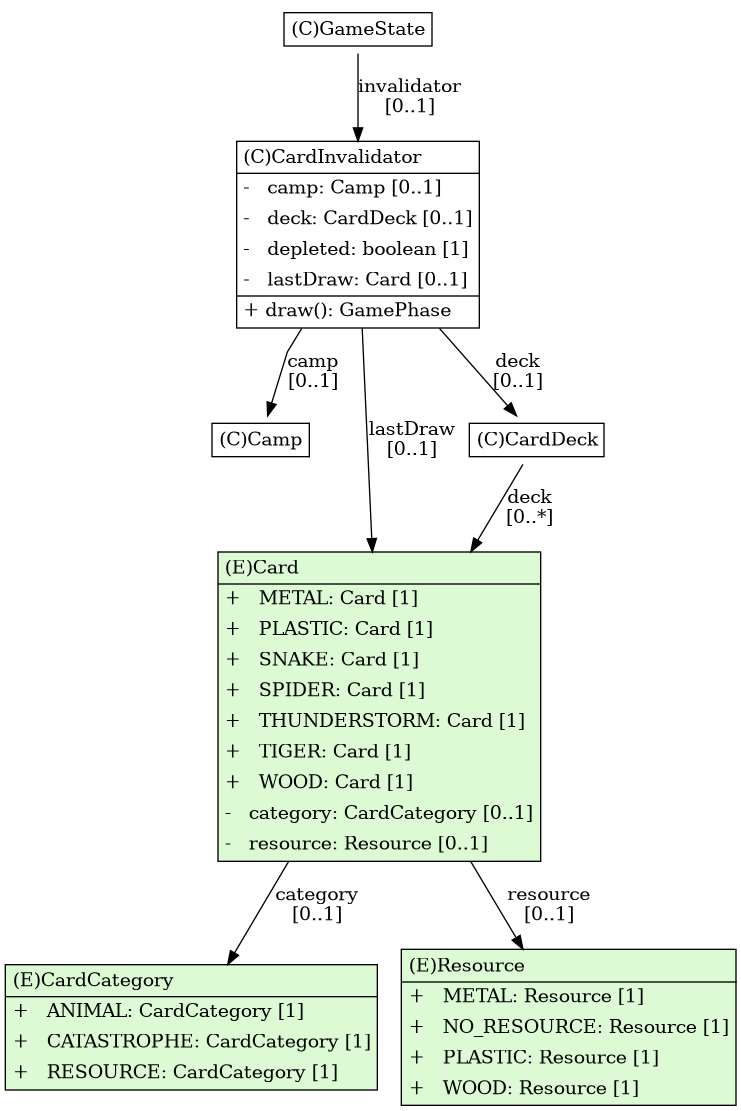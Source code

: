 @startuml

/' diagram meta data start
config=StructureConfiguration;
{
  "projectClassification": {
    "searchMode": "OpenProject", // OpenProject, AllProjects
    "includedProjects": "",
    "pathEndKeywords": "*.impl",
    "isClientPath": "",
    "isClientName": "",
    "isTestPath": "",
    "isTestName": "",
    "isMappingPath": "",
    "isMappingName": "",
    "isDataAccessPath": "",
    "isDataAccessName": "",
    "isDataStructurePath": "",
    "isDataStructureName": "",
    "isInterfaceStructuresPath": "",
    "isInterfaceStructuresName": "",
    "isEntryPointPath": "",
    "isEntryPointName": "",
    "treatFinalFieldsAsMandatory": false
  },
  "graphRestriction": {
    "classPackageExcludeFilter": "",
    "classPackageIncludeFilter": "",
    "classNameExcludeFilter": "",
    "classNameIncludeFilter": "",
    "methodNameExcludeFilter": "",
    "methodNameIncludeFilter": "",
    "removeByInheritance": "", // inheritance/annotation based filtering is done in a second step
    "removeByAnnotation": "",
    "removeByClassPackage": "", // cleanup the graph after inheritance/annotation based filtering is done
    "removeByClassName": "",
    "cutMappings": false,
    "cutEnum": false,
    "cutTests": true,
    "cutClient": true,
    "cutDataAccess": true,
    "cutInterfaceStructures": false,
    "cutDataStructures": true,
    "cutGetterAndSetter": true,
    "cutConstructors": true
  },
  "graphTraversal": {
    "forwardDepth": 2,
    "backwardDepth": 1,
    "classPackageExcludeFilter": "",
    "classPackageIncludeFilter": "",
    "classNameExcludeFilter": "",
    "classNameIncludeFilter": "",
    "methodNameExcludeFilter": "",
    "methodNameIncludeFilter": "",
    "hideMappings": false,
    "hideDataStructures": false,
    "hidePrivateMethods": false,
    "hideInterfaceCalls": false, // indirection: implementation -> interface (is hidden) -> implementation
    "onlyShowApplicationEntryPoints": false, // root node is included
    "useMethodCallsForStructureDiagram": "ForwardOnly" // ForwardOnly, BothDirections, No
  },
  "details": {
    "aggregation": "GroupByClass", // ByClass, GroupByClass, None
    "showClassGenericTypes": true,
    "showMethods": true,
    "showMethodParameterNames": true,
    "showMethodParameterTypes": true,
    "showMethodReturnType": true,
    "showPackageLevels": 0,
    "showDetailedClassStructure": true
  },
  "rootClass": "de.dhbw.karlsruhe.ase.application.CardInvalidator",
  "extensionCallbackMethod": "" // qualified.class.name#methodName - signature: public static String method(String)
}
diagram meta data end '/



digraph g {
    rankdir="TB"
    splines=polyline
    

'nodes 


Camp1135820194[
	label=<<TABLE BORDER="1" CELLBORDER="0" CELLPADDING="4" CELLSPACING="0">
<TR><TD ALIGN="LEFT" >(C)Camp</TD></TR>

</TABLE>>
	style=filled
	margin=0
	shape=plaintext
	fillcolor="#FFFFFF"
];

Card1697264569[
	label=<<TABLE BORDER="1" CELLBORDER="0" CELLPADDING="4" CELLSPACING="0">
<TR><TD ALIGN="LEFT" >(E)Card</TD></TR>
<HR/>
<TR><TD ALIGN="LEFT" >+   METAL: Card [1]</TD></TR>
<TR><TD ALIGN="LEFT" >+   PLASTIC: Card [1]</TD></TR>
<TR><TD ALIGN="LEFT" >+   SNAKE: Card [1]</TD></TR>
<TR><TD ALIGN="LEFT" >+   SPIDER: Card [1]</TD></TR>
<TR><TD ALIGN="LEFT" >+   THUNDERSTORM: Card [1]</TD></TR>
<TR><TD ALIGN="LEFT" >+   TIGER: Card [1]</TD></TR>
<TR><TD ALIGN="LEFT" >+   WOOD: Card [1]</TD></TR>
<TR><TD ALIGN="LEFT" >-   category: CardCategory [0..1]</TD></TR>
<TR><TD ALIGN="LEFT" >-   resource: Resource [0..1]</TD></TR>
</TABLE>>
	style=filled
	margin=0
	shape=plaintext
	fillcolor="#DCFBD5"
];

CardCategory1697264569[
	label=<<TABLE BORDER="1" CELLBORDER="0" CELLPADDING="4" CELLSPACING="0">
<TR><TD ALIGN="LEFT" >(E)CardCategory</TD></TR>
<HR/>
<TR><TD ALIGN="LEFT" >+   ANIMAL: CardCategory [1]</TD></TR>
<TR><TD ALIGN="LEFT" >+   CATASTROPHE: CardCategory [1]</TD></TR>
<TR><TD ALIGN="LEFT" >+   RESOURCE: CardCategory [1]</TD></TR>
</TABLE>>
	style=filled
	margin=0
	shape=plaintext
	fillcolor="#DCFBD5"
];

CardDeck1697264569[
	label=<<TABLE BORDER="1" CELLBORDER="0" CELLPADDING="4" CELLSPACING="0">
<TR><TD ALIGN="LEFT" >(C)CardDeck</TD></TR>

</TABLE>>
	style=filled
	margin=0
	shape=plaintext
	fillcolor="#FFFFFF"
];


CardInvalidator1052887806[
	label=<<TABLE BORDER="1" CELLBORDER="0" CELLPADDING="4" CELLSPACING="0">
<TR><TD ALIGN="LEFT" >(C)CardInvalidator</TD></TR>
<HR/>
<TR><TD ALIGN="LEFT" >-   camp: Camp [0..1]</TD></TR>
<TR><TD ALIGN="LEFT" >-   deck: CardDeck [0..1]</TD></TR>
<TR><TD ALIGN="LEFT" >-   depleted: boolean [1]</TD></TR>
<TR><TD ALIGN="LEFT" >-   lastDraw: Card [0..1]</TD></TR>
<HR/>
<TR><TD ALIGN="LEFT" >+ draw(): GamePhase</TD></TR>
</TABLE>>
	style=filled
	margin=0
	shape=plaintext
	fillcolor="#FFFFFF"
];


GameState1052887806[
	label=<<TABLE BORDER="1" CELLBORDER="0" CELLPADDING="4" CELLSPACING="0">
<TR><TD ALIGN="LEFT" >(C)GameState</TD></TR>

</TABLE>>
	style=filled
	margin=0
	shape=plaintext
	fillcolor="#FFFFFF"
];

Resource1135820194[
	label=<<TABLE BORDER="1" CELLBORDER="0" CELLPADDING="4" CELLSPACING="0">
<TR><TD ALIGN="LEFT" >(E)Resource</TD></TR>
<HR/>
<TR><TD ALIGN="LEFT" >+   METAL: Resource [1]</TD></TR>
<TR><TD ALIGN="LEFT" >+   NO_RESOURCE: Resource [1]</TD></TR>
<TR><TD ALIGN="LEFT" >+   PLASTIC: Resource [1]</TD></TR>
<TR><TD ALIGN="LEFT" >+   WOOD: Resource [1]</TD></TR>
</TABLE>>
	style=filled
	margin=0
	shape=plaintext
	fillcolor="#DCFBD5"
];


'edges    
Card1697264569 -> CardCategory1697264569[label="category
[0..1]"];
Card1697264569 -> Resource1135820194[label="resource
[0..1]"];
CardDeck1697264569 -> Card1697264569[label="deck
[0..*]"];
CardInvalidator1052887806 -> Camp1135820194[label="camp
[0..1]"];
CardInvalidator1052887806 -> Card1697264569[label="lastDraw
[0..1]"];
CardInvalidator1052887806 -> CardDeck1697264569[label="deck
[0..1]"];
GameState1052887806 -> CardInvalidator1052887806[label="invalidator
[0..1]"];

}
@enduml